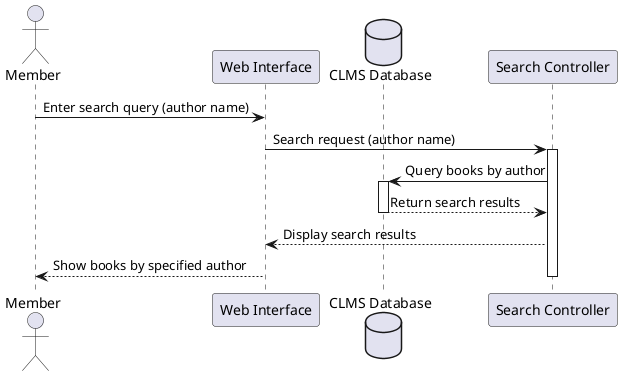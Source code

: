@startuml
actor Member
participant "Web Interface" as Web
database "CLMS Database" as DB
participant "Search Controller" as Controller

Member -> Web : Enter search query (author name)
Web -> Controller : Search request (author name)
activate Controller
Controller -> DB : Query books by author
activate DB
DB --> Controller : Return search results
deactivate DB
Controller --> Web : Display search results
Web --> Member : Show books by specified author
deactivate Controller

@enduml